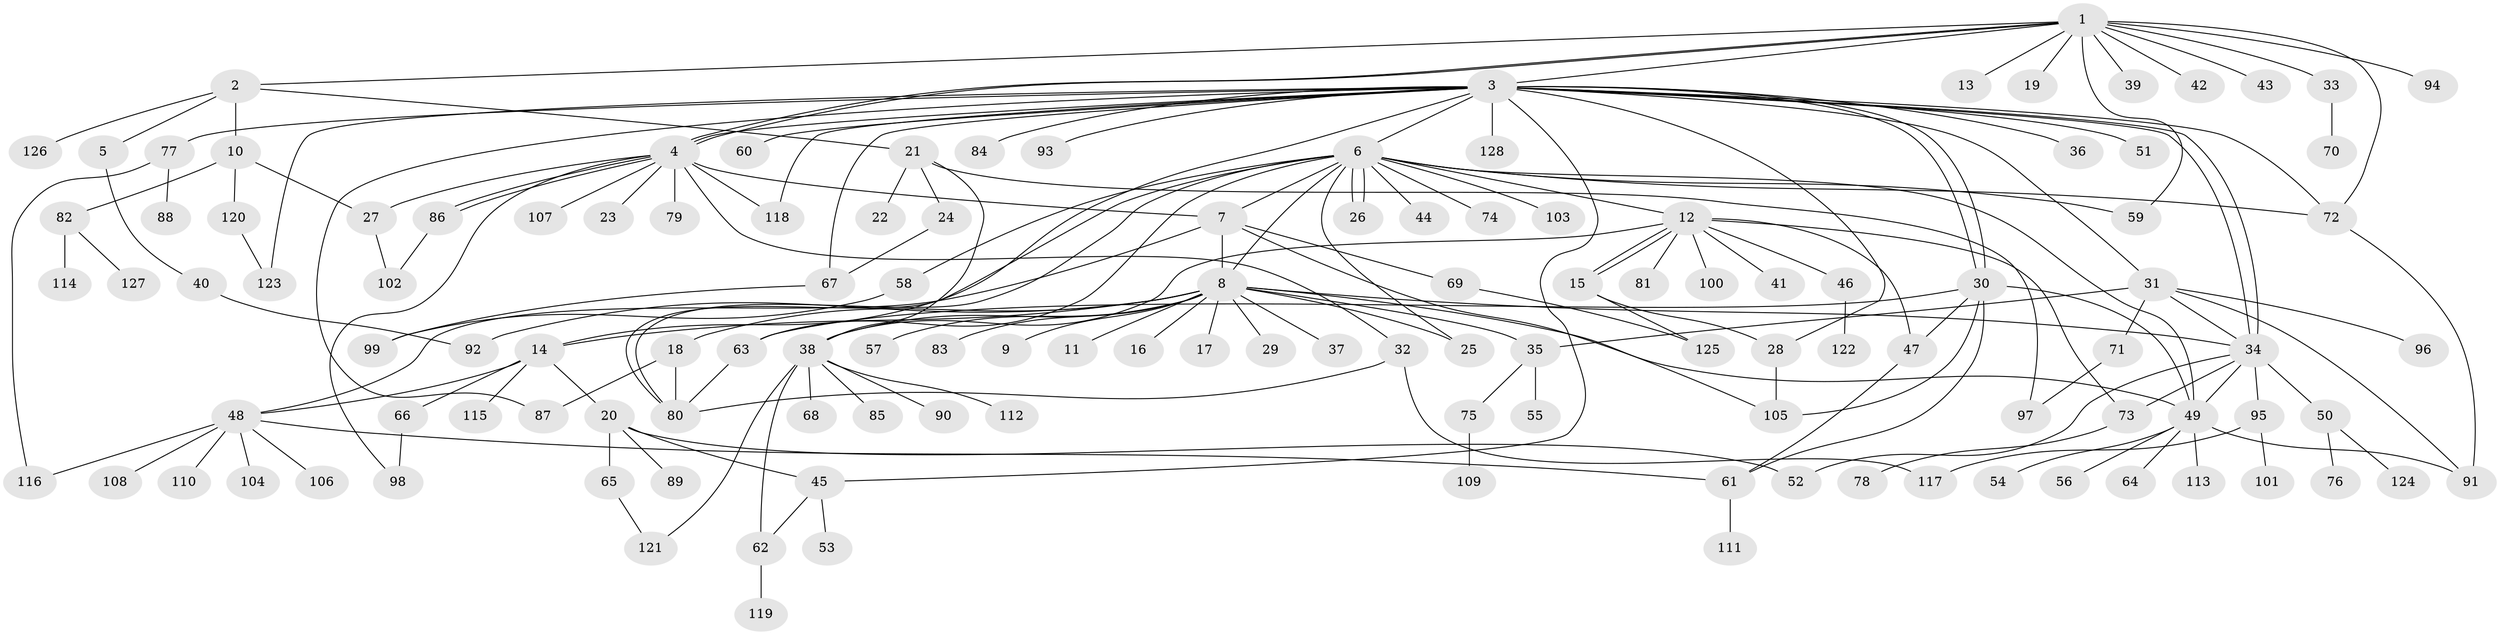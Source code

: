 // coarse degree distribution, {19: 0.0196078431372549, 1: 0.7843137254901961, 2: 0.058823529411764705, 21: 0.0196078431372549, 4: 0.0392156862745098, 15: 0.0196078431372549, 3: 0.058823529411764705}
// Generated by graph-tools (version 1.1) at 2025/51/03/04/25 21:51:07]
// undirected, 128 vertices, 181 edges
graph export_dot {
graph [start="1"]
  node [color=gray90,style=filled];
  1;
  2;
  3;
  4;
  5;
  6;
  7;
  8;
  9;
  10;
  11;
  12;
  13;
  14;
  15;
  16;
  17;
  18;
  19;
  20;
  21;
  22;
  23;
  24;
  25;
  26;
  27;
  28;
  29;
  30;
  31;
  32;
  33;
  34;
  35;
  36;
  37;
  38;
  39;
  40;
  41;
  42;
  43;
  44;
  45;
  46;
  47;
  48;
  49;
  50;
  51;
  52;
  53;
  54;
  55;
  56;
  57;
  58;
  59;
  60;
  61;
  62;
  63;
  64;
  65;
  66;
  67;
  68;
  69;
  70;
  71;
  72;
  73;
  74;
  75;
  76;
  77;
  78;
  79;
  80;
  81;
  82;
  83;
  84;
  85;
  86;
  87;
  88;
  89;
  90;
  91;
  92;
  93;
  94;
  95;
  96;
  97;
  98;
  99;
  100;
  101;
  102;
  103;
  104;
  105;
  106;
  107;
  108;
  109;
  110;
  111;
  112;
  113;
  114;
  115;
  116;
  117;
  118;
  119;
  120;
  121;
  122;
  123;
  124;
  125;
  126;
  127;
  128;
  1 -- 2;
  1 -- 3;
  1 -- 4;
  1 -- 4;
  1 -- 13;
  1 -- 19;
  1 -- 33;
  1 -- 39;
  1 -- 42;
  1 -- 43;
  1 -- 59;
  1 -- 72;
  1 -- 94;
  2 -- 5;
  2 -- 10;
  2 -- 21;
  2 -- 126;
  3 -- 4;
  3 -- 6;
  3 -- 28;
  3 -- 30;
  3 -- 30;
  3 -- 31;
  3 -- 34;
  3 -- 34;
  3 -- 36;
  3 -- 45;
  3 -- 51;
  3 -- 60;
  3 -- 67;
  3 -- 72;
  3 -- 77;
  3 -- 80;
  3 -- 84;
  3 -- 87;
  3 -- 93;
  3 -- 118;
  3 -- 123;
  3 -- 128;
  4 -- 7;
  4 -- 23;
  4 -- 27;
  4 -- 32;
  4 -- 79;
  4 -- 86;
  4 -- 86;
  4 -- 98;
  4 -- 107;
  4 -- 118;
  5 -- 40;
  6 -- 7;
  6 -- 8;
  6 -- 12;
  6 -- 14;
  6 -- 25;
  6 -- 26;
  6 -- 26;
  6 -- 44;
  6 -- 49;
  6 -- 58;
  6 -- 59;
  6 -- 63;
  6 -- 72;
  6 -- 74;
  6 -- 80;
  6 -- 103;
  7 -- 8;
  7 -- 48;
  7 -- 69;
  7 -- 105;
  8 -- 9;
  8 -- 11;
  8 -- 14;
  8 -- 16;
  8 -- 17;
  8 -- 18;
  8 -- 25;
  8 -- 29;
  8 -- 34;
  8 -- 35;
  8 -- 37;
  8 -- 38;
  8 -- 49;
  8 -- 57;
  8 -- 83;
  8 -- 92;
  10 -- 27;
  10 -- 82;
  10 -- 120;
  12 -- 15;
  12 -- 15;
  12 -- 38;
  12 -- 41;
  12 -- 46;
  12 -- 47;
  12 -- 73;
  12 -- 81;
  12 -- 100;
  14 -- 20;
  14 -- 48;
  14 -- 66;
  14 -- 115;
  15 -- 28;
  15 -- 125;
  18 -- 80;
  18 -- 87;
  20 -- 45;
  20 -- 52;
  20 -- 65;
  20 -- 89;
  21 -- 22;
  21 -- 24;
  21 -- 38;
  21 -- 97;
  24 -- 67;
  27 -- 102;
  28 -- 105;
  30 -- 47;
  30 -- 49;
  30 -- 61;
  30 -- 63;
  30 -- 105;
  31 -- 34;
  31 -- 35;
  31 -- 71;
  31 -- 91;
  31 -- 96;
  32 -- 80;
  32 -- 117;
  33 -- 70;
  34 -- 49;
  34 -- 50;
  34 -- 52;
  34 -- 73;
  34 -- 95;
  35 -- 55;
  35 -- 75;
  38 -- 62;
  38 -- 68;
  38 -- 85;
  38 -- 90;
  38 -- 112;
  38 -- 121;
  40 -- 92;
  45 -- 53;
  45 -- 62;
  46 -- 122;
  47 -- 61;
  48 -- 61;
  48 -- 104;
  48 -- 106;
  48 -- 108;
  48 -- 110;
  48 -- 116;
  49 -- 54;
  49 -- 56;
  49 -- 64;
  49 -- 91;
  49 -- 113;
  50 -- 76;
  50 -- 124;
  58 -- 99;
  61 -- 111;
  62 -- 119;
  63 -- 80;
  65 -- 121;
  66 -- 98;
  67 -- 99;
  69 -- 125;
  71 -- 97;
  72 -- 91;
  73 -- 78;
  75 -- 109;
  77 -- 88;
  77 -- 116;
  82 -- 114;
  82 -- 127;
  86 -- 102;
  95 -- 101;
  95 -- 117;
  120 -- 123;
}
